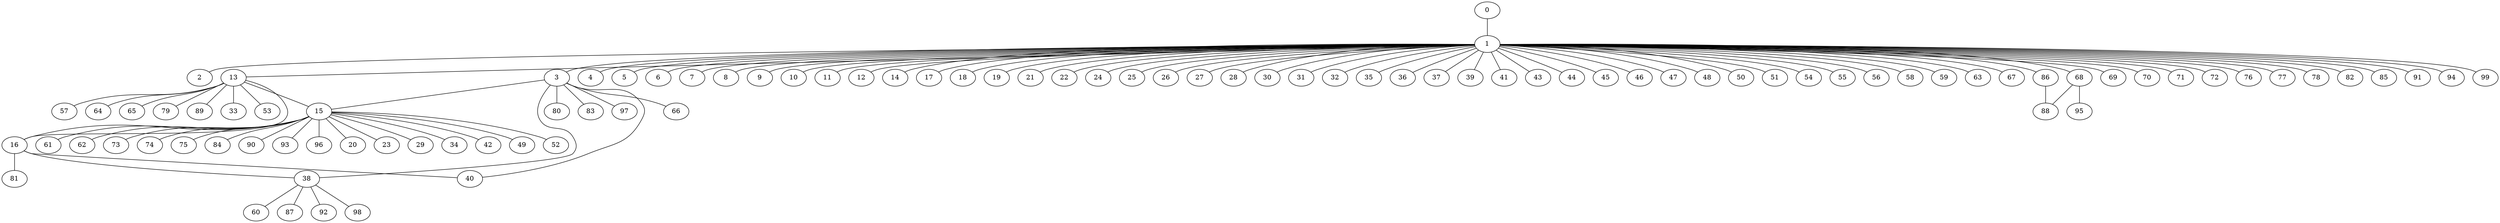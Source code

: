 strict graph  {
	0 -- 1;
	1 -- 2;
	1 -- 3;
	1 -- 4;
	1 -- 5;
	1 -- 6;
	1 -- 7;
	1 -- 8;
	1 -- 9;
	1 -- 10;
	1 -- 11;
	1 -- 12;
	1 -- 13;
	1 -- 14;
	1 -- 17;
	1 -- 18;
	1 -- 19;
	1 -- 21;
	1 -- 22;
	1 -- 24;
	1 -- 25;
	1 -- 26;
	1 -- 27;
	1 -- 28;
	1 -- 30;
	1 -- 31;
	1 -- 32;
	1 -- 35;
	1 -- 36;
	1 -- 37;
	1 -- 39;
	1 -- 41;
	1 -- 43;
	1 -- 44;
	1 -- 45;
	1 -- 46;
	1 -- 47;
	1 -- 48;
	1 -- 50;
	1 -- 51;
	1 -- 54;
	1 -- 55;
	1 -- 56;
	1 -- 58;
	1 -- 59;
	1 -- 63;
	1 -- 67;
	1 -- 68;
	1 -- 69;
	1 -- 70;
	1 -- 71;
	1 -- 72;
	1 -- 76;
	1 -- 77;
	1 -- 78;
	1 -- 82;
	1 -- 85;
	1 -- 86;
	1 -- 91;
	1 -- 94;
	1 -- 99;
	3 -- 15;
	3 -- 38;
	3 -- 40;
	3 -- 66;
	3 -- 80;
	3 -- 83;
	3 -- 97;
	13 -- 15;
	13 -- 16;
	13 -- 33;
	13 -- 53;
	13 -- 57;
	13 -- 64;
	13 -- 65;
	13 -- 79;
	13 -- 89;
	15 -- 16;
	15 -- 20;
	15 -- 23;
	15 -- 29;
	15 -- 34;
	15 -- 42;
	15 -- 49;
	15 -- 52;
	15 -- 61;
	15 -- 62;
	15 -- 73;
	15 -- 74;
	15 -- 75;
	15 -- 84;
	15 -- 90;
	15 -- 93;
	15 -- 96;
	16 -- 38;
	16 -- 40;
	16 -- 81;
	38 -- 60;
	38 -- 87;
	38 -- 92;
	38 -- 98;
	68 -- 88;
	68 -- 95;
	86 -- 88;
}
